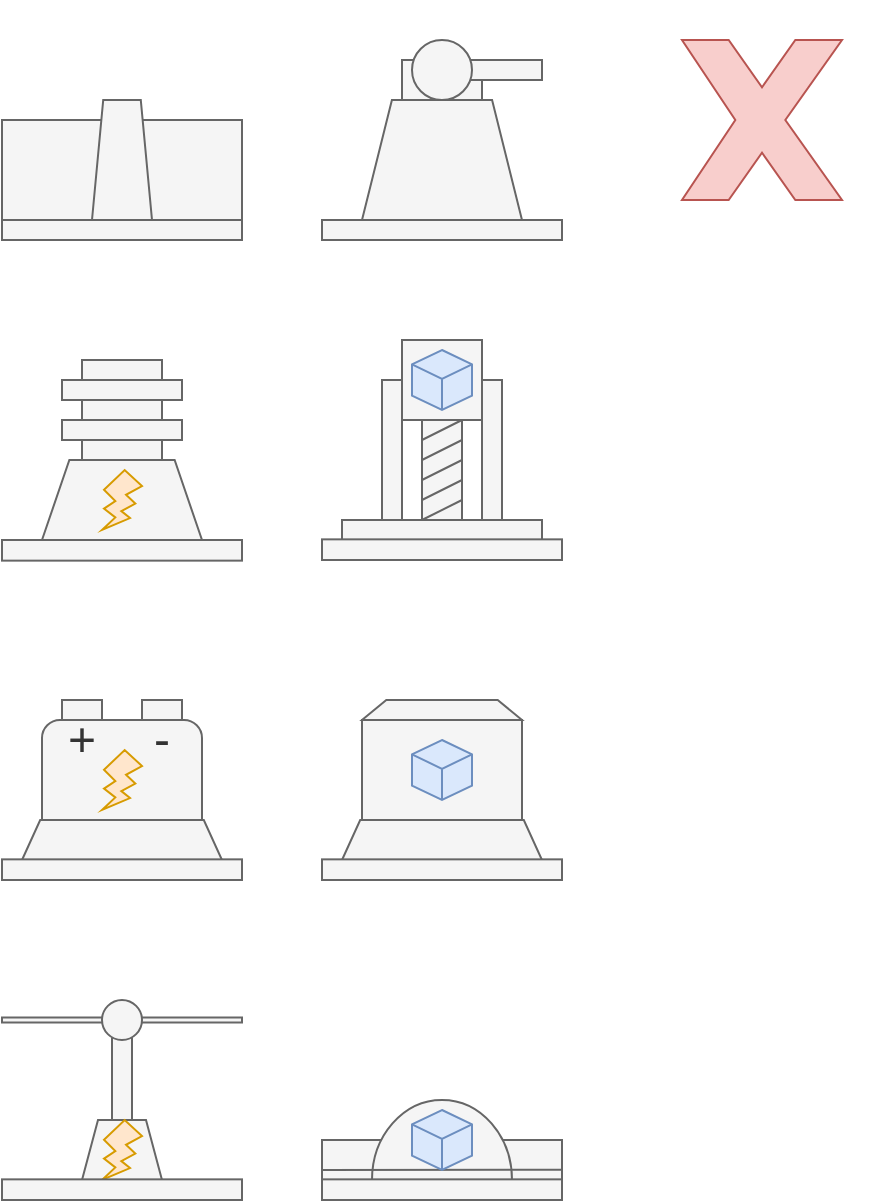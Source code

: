 <mxfile version="14.6.13" type="device"><diagram id="LTlg87OH3OjGgdtvCWAS" name="Page-1"><mxGraphModel dx="434" dy="322" grid="1" gridSize="10" guides="1" tooltips="1" connect="1" arrows="1" fold="1" page="1" pageScale="1" pageWidth="850" pageHeight="1100" math="0" shadow="0"><root><mxCell id="0"/><mxCell id="1" parent="0"/><mxCell id="6UKUh0LKT8y0zDTDXzoa-51" value="" style="whiteSpace=wrap;html=1;aspect=fixed;fillColor=none;strokeColor=none;fontColor=#333333;" parent="1" vertex="1"><mxGeometry x="360" y="520" width="120" height="120" as="geometry"/></mxCell><mxCell id="6UKUh0LKT8y0zDTDXzoa-58" value="" style="whiteSpace=wrap;html=1;aspect=fixed;fillColor=none;strokeColor=none;fontColor=#333333;" parent="1" vertex="1"><mxGeometry x="360" y="680" width="120" height="120" as="geometry"/></mxCell><mxCell id="6UKUh0LKT8y0zDTDXzoa-1" value="" style="whiteSpace=wrap;html=1;aspect=fixed;fillColor=none;strokeColor=none;fontColor=#333333;" parent="1" vertex="1"><mxGeometry x="360" y="360" width="120" height="120" as="geometry"/></mxCell><mxCell id="6UKUh0LKT8y0zDTDXzoa-2" value="" style="shape=trapezoid;perimeter=trapezoidPerimeter;whiteSpace=wrap;html=1;size=0.187;fillColor=#f5f5f5;strokeColor=#666666;fontColor=#333333;" parent="1" vertex="1"><mxGeometry x="380" y="410" width="80" height="60" as="geometry"/></mxCell><mxCell id="6UKUh0LKT8y0zDTDXzoa-4" value="" style="rounded=0;whiteSpace=wrap;html=1;fillColor=#f5f5f5;strokeColor=#666666;fontColor=#333333;" parent="1" vertex="1"><mxGeometry x="400" y="390" width="40" height="20" as="geometry"/></mxCell><mxCell id="6UKUh0LKT8y0zDTDXzoa-6" value="" style="rounded=0;whiteSpace=wrap;html=1;fillColor=#f5f5f5;strokeColor=#666666;fontColor=#333333;" parent="1" vertex="1"><mxGeometry x="420" y="390" width="50" height="10" as="geometry"/></mxCell><mxCell id="6UKUh0LKT8y0zDTDXzoa-5" value="" style="ellipse;whiteSpace=wrap;html=1;aspect=fixed;fillColor=#f5f5f5;strokeColor=#666666;fontColor=#333333;" parent="1" vertex="1"><mxGeometry x="405" y="380" width="30" height="30" as="geometry"/></mxCell><mxCell id="6UKUh0LKT8y0zDTDXzoa-14" value="" style="rounded=0;whiteSpace=wrap;html=1;fillColor=#f5f5f5;strokeColor=#666666;fontColor=#333333;" parent="1" vertex="1"><mxGeometry x="200" y="420" width="120" height="50" as="geometry"/></mxCell><mxCell id="6UKUh0LKT8y0zDTDXzoa-13" value="" style="shape=trapezoid;perimeter=trapezoidPerimeter;whiteSpace=wrap;html=1;size=0.187;fillColor=#f5f5f5;strokeColor=#666666;fontColor=#333333;" parent="1" vertex="1"><mxGeometry x="245" y="410" width="30" height="60" as="geometry"/></mxCell><mxCell id="6UKUh0LKT8y0zDTDXzoa-19" value="" style="whiteSpace=wrap;html=1;aspect=fixed;fillColor=none;strokeColor=none;fontColor=#333333;" parent="1" vertex="1"><mxGeometry x="200" y="520" width="120" height="120" as="geometry"/></mxCell><mxCell id="6UKUh0LKT8y0zDTDXzoa-26" value="" style="rounded=0;whiteSpace=wrap;html=1;fillColor=#f5f5f5;strokeColor=#666666;fontColor=#333333;" parent="1" vertex="1"><mxGeometry x="240" y="540" width="40" height="70" as="geometry"/></mxCell><mxCell id="6UKUh0LKT8y0zDTDXzoa-27" value="" style="rounded=0;whiteSpace=wrap;html=1;fillColor=#f5f5f5;strokeColor=#666666;fontColor=#333333;" parent="1" vertex="1"><mxGeometry x="230" y="570" width="60" height="10" as="geometry"/></mxCell><mxCell id="6UKUh0LKT8y0zDTDXzoa-25" value="" style="rounded=0;whiteSpace=wrap;html=1;fillColor=#f5f5f5;strokeColor=#666666;fontColor=#333333;" parent="1" vertex="1"><mxGeometry x="230" y="550" width="60" height="10" as="geometry"/></mxCell><mxCell id="6UKUh0LKT8y0zDTDXzoa-30" value="" style="shape=trapezoid;perimeter=trapezoidPerimeter;whiteSpace=wrap;html=1;fillColor=#f5f5f5;size=0.171;strokeColor=#666666;fontColor=#333333;" parent="1" vertex="1"><mxGeometry x="220" y="590" width="80" height="40" as="geometry"/></mxCell><mxCell id="6UKUh0LKT8y0zDTDXzoa-36" value="" style="verticalLabelPosition=bottom;verticalAlign=top;html=1;shape=mxgraph.basic.flash;fillColor=#ffe6cc;strokeColor=#d79b00;" parent="1" vertex="1"><mxGeometry x="250" y="595" width="20" height="30" as="geometry"/></mxCell><mxCell id="6UKUh0LKT8y0zDTDXzoa-37" value="" style="whiteSpace=wrap;html=1;aspect=fixed;fillColor=none;strokeColor=none;fontColor=#333333;" parent="1" vertex="1"><mxGeometry x="200" y="680" width="120" height="120" as="geometry"/></mxCell><mxCell id="6UKUh0LKT8y0zDTDXzoa-44" value="" style="rounded=1;whiteSpace=wrap;html=1;fillColor=#f5f5f5;strokeColor=#666666;fontColor=#333333;" parent="1" vertex="1"><mxGeometry x="220" y="720" width="80" height="60" as="geometry"/></mxCell><mxCell id="6UKUh0LKT8y0zDTDXzoa-45" value="" style="rounded=0;whiteSpace=wrap;html=1;fillColor=#f5f5f5;strokeColor=#666666;fontColor=#333333;" parent="1" vertex="1"><mxGeometry x="230" y="710" width="20" height="10" as="geometry"/></mxCell><mxCell id="6UKUh0LKT8y0zDTDXzoa-46" value="" style="rounded=0;whiteSpace=wrap;html=1;fillColor=#f5f5f5;strokeColor=#666666;fontColor=#333333;" parent="1" vertex="1"><mxGeometry x="270" y="710" width="20" height="10" as="geometry"/></mxCell><mxCell id="6UKUh0LKT8y0zDTDXzoa-47" value="+" style="text;html=1;strokeColor=none;fillColor=none;align=center;verticalAlign=middle;whiteSpace=wrap;rounded=0;fontSize=24;fontColor=#333333;" parent="1" vertex="1"><mxGeometry x="230" y="720" width="20" height="20" as="geometry"/></mxCell><mxCell id="6UKUh0LKT8y0zDTDXzoa-48" value="-" style="text;html=1;strokeColor=none;fillColor=none;align=center;verticalAlign=middle;whiteSpace=wrap;rounded=0;fontSize=24;fontColor=#333333;" parent="1" vertex="1"><mxGeometry x="270" y="720" width="20" height="20" as="geometry"/></mxCell><mxCell id="6UKUh0LKT8y0zDTDXzoa-50" value="" style="shape=trapezoid;perimeter=trapezoidPerimeter;whiteSpace=wrap;html=1;fontSize=24;size=0.152;fillColor=#f5f5f5;strokeColor=#666666;fontColor=#333333;" parent="1" vertex="1"><mxGeometry x="380" y="710" width="80" height="10" as="geometry"/></mxCell><mxCell id="6UKUh0LKT8y0zDTDXzoa-43" value="" style="verticalLabelPosition=bottom;verticalAlign=top;html=1;shape=mxgraph.basic.flash;fillColor=#ffe6cc;strokeColor=#d79b00;" parent="1" vertex="1"><mxGeometry x="250" y="735" width="20" height="30" as="geometry"/></mxCell><mxCell id="6UKUh0LKT8y0zDTDXzoa-66" value="" style="rounded=0;whiteSpace=wrap;html=1;fontSize=24;fillColor=#f5f5f5;strokeColor=#666666;fontColor=#333333;" parent="1" vertex="1"><mxGeometry x="380" y="720" width="80" height="50" as="geometry"/></mxCell><mxCell id="6UKUh0LKT8y0zDTDXzoa-67" value="" style="shape=trapezoid;perimeter=trapezoidPerimeter;whiteSpace=wrap;html=1;fontSize=24;size=0.091;fillColor=#f5f5f5;strokeColor=#666666;fontColor=#333333;" parent="1" vertex="1"><mxGeometry x="210" y="770" width="100" height="20" as="geometry"/></mxCell><mxCell id="6UKUh0LKT8y0zDTDXzoa-69" value="" style="shape=trapezoid;perimeter=trapezoidPerimeter;whiteSpace=wrap;html=1;fontSize=24;size=0.091;fillColor=#f5f5f5;strokeColor=#666666;fontColor=#333333;" parent="1" vertex="1"><mxGeometry x="370" y="770" width="100" height="20" as="geometry"/></mxCell><mxCell id="6UKUh0LKT8y0zDTDXzoa-71" value="" style="rounded=0;whiteSpace=wrap;html=1;fontSize=24;fillColor=#f5f5f5;strokeColor=#666666;fontColor=#333333;" parent="1" vertex="1"><mxGeometry x="370" y="620" width="100" height="10" as="geometry"/></mxCell><mxCell id="6UKUh0LKT8y0zDTDXzoa-72" value="" style="rounded=0;whiteSpace=wrap;html=1;fontSize=24;fillColor=#f5f5f5;strokeColor=#666666;fontColor=#333333;" parent="1" vertex="1"><mxGeometry x="390" y="550" width="10" height="70" as="geometry"/></mxCell><mxCell id="6UKUh0LKT8y0zDTDXzoa-73" value="" style="rounded=0;whiteSpace=wrap;html=1;fontSize=24;fillColor=#f5f5f5;strokeColor=#666666;fontColor=#333333;" parent="1" vertex="1"><mxGeometry x="440" y="550" width="10" height="70" as="geometry"/></mxCell><mxCell id="6UKUh0LKT8y0zDTDXzoa-74" value="" style="rounded=0;whiteSpace=wrap;html=1;fillColor=#f5f5f5;fontSize=24;strokeColor=#666666;fontColor=#333333;" parent="1" vertex="1"><mxGeometry x="400" y="530" width="40" height="40" as="geometry"/></mxCell><mxCell id="6UKUh0LKT8y0zDTDXzoa-75" value="" style="whiteSpace=wrap;html=1;shape=mxgraph.basic.isocube;isoAngle=15;fillColor=#dae8fc;fontSize=24;strokeColor=#6c8ebf;" parent="1" vertex="1"><mxGeometry x="405" y="730" width="30" height="30" as="geometry"/></mxCell><mxCell id="6UKUh0LKT8y0zDTDXzoa-68" value="" style="whiteSpace=wrap;html=1;shape=mxgraph.basic.isocube;isoAngle=15;fillColor=#dae8fc;fontSize=24;strokeColor=#6c8ebf;" parent="1" vertex="1"><mxGeometry x="405" y="535" width="30" height="30" as="geometry"/></mxCell><mxCell id="6UKUh0LKT8y0zDTDXzoa-76" value="" style="rounded=0;whiteSpace=wrap;html=1;fillColor=#f5f5f5;fontSize=24;strokeColor=#666666;fontColor=#333333;" parent="1" vertex="1"><mxGeometry x="410" y="570" width="20" height="50" as="geometry"/></mxCell><mxCell id="6UKUh0LKT8y0zDTDXzoa-77" value="" style="endArrow=none;html=1;fontSize=24;fillColor=#f5f5f5;strokeColor=#666666;" parent="1" edge="1"><mxGeometry width="50" height="50" relative="1" as="geometry"><mxPoint x="410" y="580" as="sourcePoint"/><mxPoint x="430" y="570" as="targetPoint"/></mxGeometry></mxCell><mxCell id="6UKUh0LKT8y0zDTDXzoa-78" value="" style="endArrow=none;html=1;fontSize=24;fillColor=#f5f5f5;strokeColor=#666666;" parent="1" edge="1"><mxGeometry width="50" height="50" relative="1" as="geometry"><mxPoint x="410" y="590" as="sourcePoint"/><mxPoint x="430" y="580" as="targetPoint"/></mxGeometry></mxCell><mxCell id="6UKUh0LKT8y0zDTDXzoa-79" value="" style="endArrow=none;html=1;fontSize=24;fillColor=#f5f5f5;strokeColor=#666666;" parent="1" edge="1"><mxGeometry width="50" height="50" relative="1" as="geometry"><mxPoint x="410" y="600" as="sourcePoint"/><mxPoint x="430" y="590" as="targetPoint"/></mxGeometry></mxCell><mxCell id="6UKUh0LKT8y0zDTDXzoa-80" value="" style="endArrow=none;html=1;fontSize=24;fillColor=#f5f5f5;strokeColor=#666666;" parent="1" edge="1"><mxGeometry width="50" height="50" relative="1" as="geometry"><mxPoint x="410" y="610" as="sourcePoint"/><mxPoint x="430" y="600" as="targetPoint"/></mxGeometry></mxCell><mxCell id="6UKUh0LKT8y0zDTDXzoa-81" value="" style="endArrow=none;html=1;fontSize=24;fillColor=#f5f5f5;strokeColor=#666666;" parent="1" edge="1"><mxGeometry width="50" height="50" relative="1" as="geometry"><mxPoint x="410" y="620" as="sourcePoint"/><mxPoint x="430" y="610" as="targetPoint"/></mxGeometry></mxCell><mxCell id="6UKUh0LKT8y0zDTDXzoa-89" value="" style="whiteSpace=wrap;html=1;aspect=fixed;fillColor=none;strokeColor=none;fontColor=#333333;" parent="1" vertex="1"><mxGeometry x="360" y="840" width="120" height="120" as="geometry"/></mxCell><mxCell id="6UKUh0LKT8y0zDTDXzoa-94" value="" style="rounded=0;whiteSpace=wrap;html=1;fillColor=#f5f5f5;fontSize=24;strokeColor=#666666;fontColor=#333333;" parent="1" vertex="1"><mxGeometry x="360" y="930" width="120" height="20" as="geometry"/></mxCell><mxCell id="6UKUh0LKT8y0zDTDXzoa-96" value="" style="verticalLabelPosition=bottom;verticalAlign=top;html=1;shape=mxgraph.basic.half_circle;fillColor=#f5f5f5;fontSize=24;rotation=-180;strokeColor=#666666;fontColor=#333333;" parent="1" vertex="1"><mxGeometry x="385" y="910" width="70" height="40" as="geometry"/></mxCell><mxCell id="6UKUh0LKT8y0zDTDXzoa-97" value="" style="endArrow=none;html=1;fontSize=24;fillColor=#f5f5f5;strokeColor=#666666;" parent="1" edge="1"><mxGeometry width="50" height="50" relative="1" as="geometry"><mxPoint x="360" y="945" as="sourcePoint"/><mxPoint x="480" y="944.86" as="targetPoint"/></mxGeometry></mxCell><mxCell id="6UKUh0LKT8y0zDTDXzoa-98" value="" style="whiteSpace=wrap;html=1;shape=mxgraph.basic.isocube;isoAngle=15;fillColor=#dae8fc;fontSize=24;strokeColor=#6c8ebf;" parent="1" vertex="1"><mxGeometry x="405" y="915" width="30" height="30" as="geometry"/></mxCell><mxCell id="6UKUh0LKT8y0zDTDXzoa-99" value="" style="whiteSpace=wrap;html=1;aspect=fixed;fillColor=none;strokeColor=none;fontColor=#333333;" parent="1" vertex="1"><mxGeometry x="200" y="840" width="120" height="120" as="geometry"/></mxCell><mxCell id="6UKUh0LKT8y0zDTDXzoa-104" value="" style="shape=trapezoid;perimeter=trapezoidPerimeter;whiteSpace=wrap;html=1;fillColor=#f5f5f5;fontSize=24;strokeColor=#666666;fontColor=#333333;" parent="1" vertex="1"><mxGeometry x="240" y="920" width="40" height="30" as="geometry"/></mxCell><mxCell id="6UKUh0LKT8y0zDTDXzoa-105" value="" style="rounded=0;whiteSpace=wrap;html=1;fillColor=#f5f5f5;fontSize=24;strokeColor=#666666;fontColor=#333333;" parent="1" vertex="1"><mxGeometry x="255" y="870" width="10" height="50" as="geometry"/></mxCell><mxCell id="6UKUh0LKT8y0zDTDXzoa-107" value="" style="verticalLabelPosition=bottom;verticalAlign=top;html=1;shape=mxgraph.basic.flash;fillColor=#ffe6cc;strokeColor=#d79b00;" parent="1" vertex="1"><mxGeometry x="250" y="920" width="20" height="30" as="geometry"/></mxCell><mxCell id="6UKUh0LKT8y0zDTDXzoa-117" value="" style="rounded=0;whiteSpace=wrap;html=1;fillColor=#f5f5f5;fontSize=24;strokeColor=#666666;fontColor=#333333;" parent="1" vertex="1"><mxGeometry x="200" y="470" width="120" height="10" as="geometry"/></mxCell><mxCell id="6UKUh0LKT8y0zDTDXzoa-118" value="" style="rounded=0;whiteSpace=wrap;html=1;fillColor=#f5f5f5;fontSize=24;strokeColor=#666666;fontColor=#333333;" parent="1" vertex="1"><mxGeometry x="360" y="470" width="120" height="10" as="geometry"/></mxCell><mxCell id="6UKUh0LKT8y0zDTDXzoa-119" value="" style="rounded=0;whiteSpace=wrap;html=1;fillColor=#f5f5f5;fontSize=24;strokeColor=#666666;fontColor=#333333;" parent="1" vertex="1"><mxGeometry x="360" y="629.68" width="120" height="10.32" as="geometry"/></mxCell><mxCell id="6UKUh0LKT8y0zDTDXzoa-120" value="" style="rounded=0;whiteSpace=wrap;html=1;fillColor=#f5f5f5;fontSize=24;strokeColor=#666666;fontColor=#333333;" parent="1" vertex="1"><mxGeometry x="200" y="630" width="120" height="10.32" as="geometry"/></mxCell><mxCell id="6UKUh0LKT8y0zDTDXzoa-121" value="" style="rounded=0;whiteSpace=wrap;html=1;fillColor=#f5f5f5;fontSize=24;strokeColor=#666666;fontColor=#333333;" parent="1" vertex="1"><mxGeometry x="200" y="789.68" width="120" height="10.32" as="geometry"/></mxCell><mxCell id="6UKUh0LKT8y0zDTDXzoa-122" value="" style="rounded=0;whiteSpace=wrap;html=1;fillColor=#f5f5f5;fontSize=24;strokeColor=#666666;fontColor=#333333;" parent="1" vertex="1"><mxGeometry x="360" y="789.68" width="120" height="10.32" as="geometry"/></mxCell><mxCell id="6UKUh0LKT8y0zDTDXzoa-123" value="" style="rounded=0;whiteSpace=wrap;html=1;fillColor=#f5f5f5;fontSize=24;strokeColor=#666666;fontColor=#333333;" parent="1" vertex="1"><mxGeometry x="360" y="949.68" width="120" height="10.32" as="geometry"/></mxCell><mxCell id="6UKUh0LKT8y0zDTDXzoa-124" value="" style="rounded=0;whiteSpace=wrap;html=1;fillColor=#f5f5f5;fontSize=24;strokeColor=#666666;fontColor=#333333;" parent="1" vertex="1"><mxGeometry x="200" y="949.68" width="120" height="10.32" as="geometry"/></mxCell><mxCell id="6UKUh0LKT8y0zDTDXzoa-125" value="" style="rounded=0;whiteSpace=wrap;html=1;fillColor=#f5f5f5;fontSize=24;strokeColor=#666666;fontColor=#333333;" parent="1" vertex="1"><mxGeometry x="200" y="868.75" width="120" height="2.5" as="geometry"/></mxCell><mxCell id="6UKUh0LKT8y0zDTDXzoa-106" value="" style="ellipse;whiteSpace=wrap;html=1;aspect=fixed;fillColor=#f5f5f5;fontSize=24;strokeColor=#666666;fontColor=#333333;" parent="1" vertex="1"><mxGeometry x="250" y="860" width="20" height="20" as="geometry"/></mxCell><mxCell id="yqQl09P-g2P3mp0oeXFf-2" value="" style="whiteSpace=wrap;html=1;aspect=fixed;fillColor=none;strokeColor=none;fontColor=#333333;" vertex="1" parent="1"><mxGeometry x="520" y="360" width="120" height="120" as="geometry"/></mxCell><mxCell id="yqQl09P-g2P3mp0oeXFf-1" value="" style="verticalLabelPosition=bottom;verticalAlign=top;html=1;shape=mxgraph.basic.x;fillColor=#f8cecc;strokeColor=#b85450;" vertex="1" parent="1"><mxGeometry x="540" y="380" width="80" height="80" as="geometry"/></mxCell></root></mxGraphModel></diagram></mxfile>